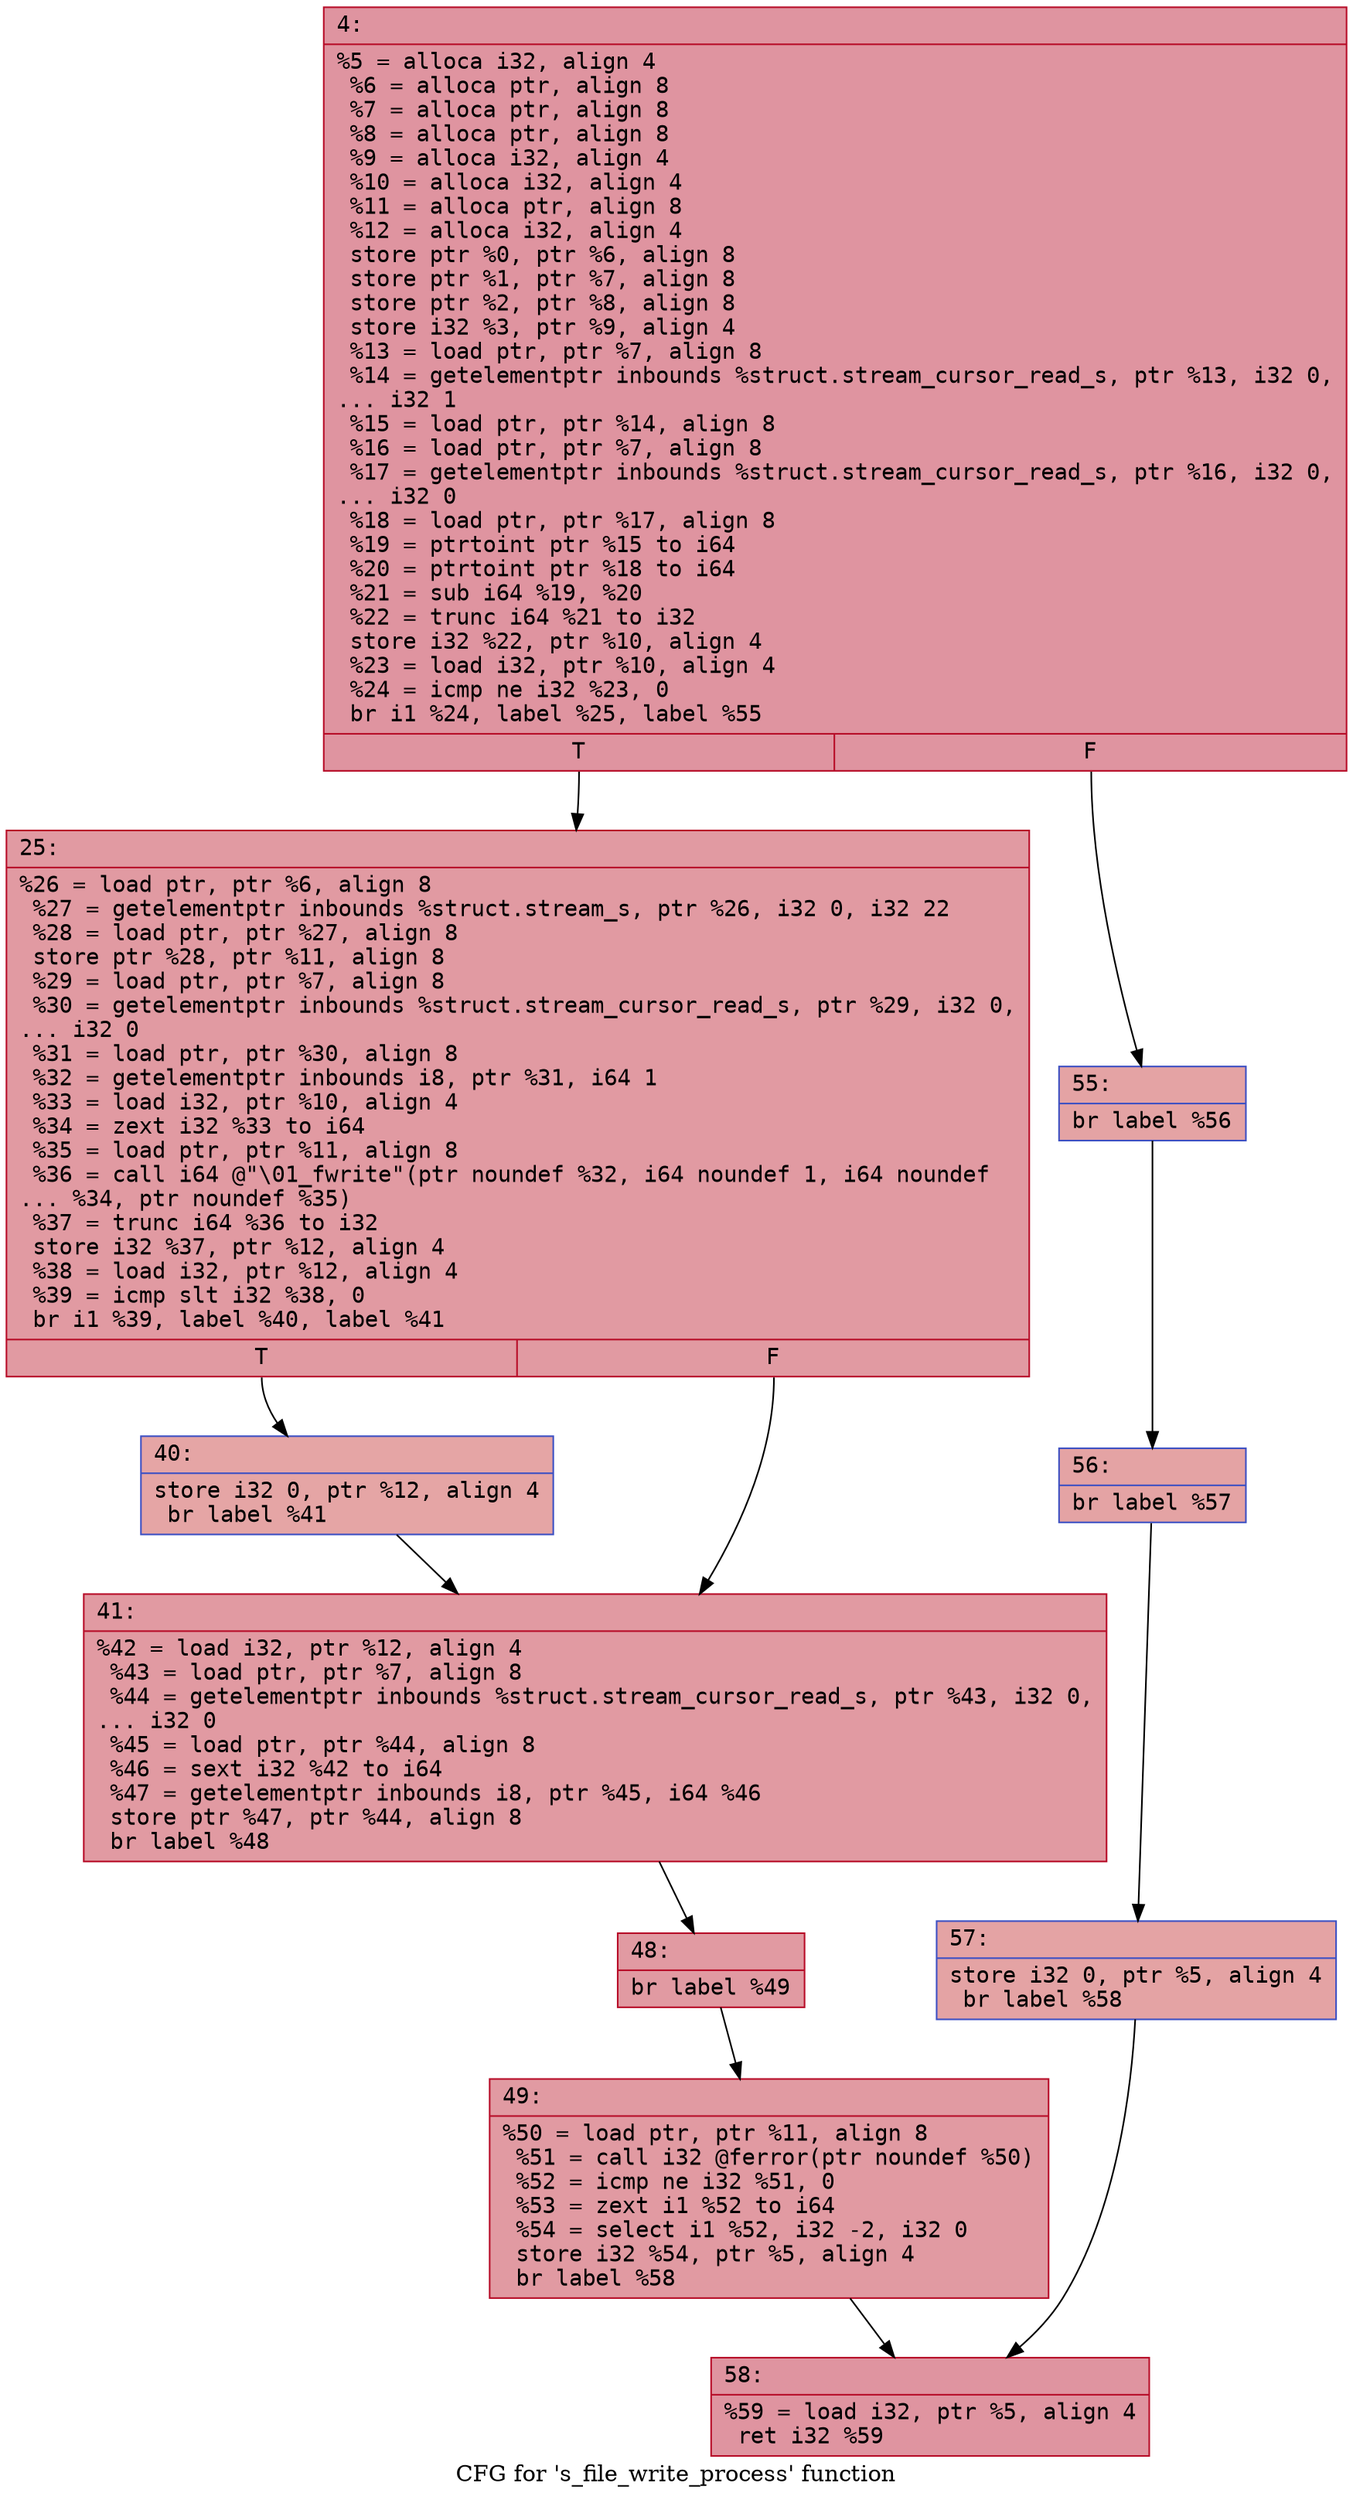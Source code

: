 digraph "CFG for 's_file_write_process' function" {
	label="CFG for 's_file_write_process' function";

	Node0x6000009a77a0 [shape=record,color="#b70d28ff", style=filled, fillcolor="#b70d2870" fontname="Courier",label="{4:\l|  %5 = alloca i32, align 4\l  %6 = alloca ptr, align 8\l  %7 = alloca ptr, align 8\l  %8 = alloca ptr, align 8\l  %9 = alloca i32, align 4\l  %10 = alloca i32, align 4\l  %11 = alloca ptr, align 8\l  %12 = alloca i32, align 4\l  store ptr %0, ptr %6, align 8\l  store ptr %1, ptr %7, align 8\l  store ptr %2, ptr %8, align 8\l  store i32 %3, ptr %9, align 4\l  %13 = load ptr, ptr %7, align 8\l  %14 = getelementptr inbounds %struct.stream_cursor_read_s, ptr %13, i32 0,\l... i32 1\l  %15 = load ptr, ptr %14, align 8\l  %16 = load ptr, ptr %7, align 8\l  %17 = getelementptr inbounds %struct.stream_cursor_read_s, ptr %16, i32 0,\l... i32 0\l  %18 = load ptr, ptr %17, align 8\l  %19 = ptrtoint ptr %15 to i64\l  %20 = ptrtoint ptr %18 to i64\l  %21 = sub i64 %19, %20\l  %22 = trunc i64 %21 to i32\l  store i32 %22, ptr %10, align 4\l  %23 = load i32, ptr %10, align 4\l  %24 = icmp ne i32 %23, 0\l  br i1 %24, label %25, label %55\l|{<s0>T|<s1>F}}"];
	Node0x6000009a77a0:s0 -> Node0x6000009a77f0[tooltip="4 -> 25\nProbability 62.50%" ];
	Node0x6000009a77a0:s1 -> Node0x6000009a7980[tooltip="4 -> 55\nProbability 37.50%" ];
	Node0x6000009a77f0 [shape=record,color="#b70d28ff", style=filled, fillcolor="#bb1b2c70" fontname="Courier",label="{25:\l|  %26 = load ptr, ptr %6, align 8\l  %27 = getelementptr inbounds %struct.stream_s, ptr %26, i32 0, i32 22\l  %28 = load ptr, ptr %27, align 8\l  store ptr %28, ptr %11, align 8\l  %29 = load ptr, ptr %7, align 8\l  %30 = getelementptr inbounds %struct.stream_cursor_read_s, ptr %29, i32 0,\l... i32 0\l  %31 = load ptr, ptr %30, align 8\l  %32 = getelementptr inbounds i8, ptr %31, i64 1\l  %33 = load i32, ptr %10, align 4\l  %34 = zext i32 %33 to i64\l  %35 = load ptr, ptr %11, align 8\l  %36 = call i64 @\"\\01_fwrite\"(ptr noundef %32, i64 noundef 1, i64 noundef\l... %34, ptr noundef %35)\l  %37 = trunc i64 %36 to i32\l  store i32 %37, ptr %12, align 4\l  %38 = load i32, ptr %12, align 4\l  %39 = icmp slt i32 %38, 0\l  br i1 %39, label %40, label %41\l|{<s0>T|<s1>F}}"];
	Node0x6000009a77f0:s0 -> Node0x6000009a7840[tooltip="25 -> 40\nProbability 37.50%" ];
	Node0x6000009a77f0:s1 -> Node0x6000009a7890[tooltip="25 -> 41\nProbability 62.50%" ];
	Node0x6000009a7840 [shape=record,color="#3d50c3ff", style=filled, fillcolor="#c5333470" fontname="Courier",label="{40:\l|  store i32 0, ptr %12, align 4\l  br label %41\l}"];
	Node0x6000009a7840 -> Node0x6000009a7890[tooltip="40 -> 41\nProbability 100.00%" ];
	Node0x6000009a7890 [shape=record,color="#b70d28ff", style=filled, fillcolor="#bb1b2c70" fontname="Courier",label="{41:\l|  %42 = load i32, ptr %12, align 4\l  %43 = load ptr, ptr %7, align 8\l  %44 = getelementptr inbounds %struct.stream_cursor_read_s, ptr %43, i32 0,\l... i32 0\l  %45 = load ptr, ptr %44, align 8\l  %46 = sext i32 %42 to i64\l  %47 = getelementptr inbounds i8, ptr %45, i64 %46\l  store ptr %47, ptr %44, align 8\l  br label %48\l}"];
	Node0x6000009a7890 -> Node0x6000009a78e0[tooltip="41 -> 48\nProbability 100.00%" ];
	Node0x6000009a78e0 [shape=record,color="#b70d28ff", style=filled, fillcolor="#bb1b2c70" fontname="Courier",label="{48:\l|  br label %49\l}"];
	Node0x6000009a78e0 -> Node0x6000009a7930[tooltip="48 -> 49\nProbability 100.00%" ];
	Node0x6000009a7930 [shape=record,color="#b70d28ff", style=filled, fillcolor="#bb1b2c70" fontname="Courier",label="{49:\l|  %50 = load ptr, ptr %11, align 8\l  %51 = call i32 @ferror(ptr noundef %50)\l  %52 = icmp ne i32 %51, 0\l  %53 = zext i1 %52 to i64\l  %54 = select i1 %52, i32 -2, i32 0\l  store i32 %54, ptr %5, align 4\l  br label %58\l}"];
	Node0x6000009a7930 -> Node0x6000009a7a70[tooltip="49 -> 58\nProbability 100.00%" ];
	Node0x6000009a7980 [shape=record,color="#3d50c3ff", style=filled, fillcolor="#c32e3170" fontname="Courier",label="{55:\l|  br label %56\l}"];
	Node0x6000009a7980 -> Node0x6000009a79d0[tooltip="55 -> 56\nProbability 100.00%" ];
	Node0x6000009a79d0 [shape=record,color="#3d50c3ff", style=filled, fillcolor="#c32e3170" fontname="Courier",label="{56:\l|  br label %57\l}"];
	Node0x6000009a79d0 -> Node0x6000009a7a20[tooltip="56 -> 57\nProbability 100.00%" ];
	Node0x6000009a7a20 [shape=record,color="#3d50c3ff", style=filled, fillcolor="#c32e3170" fontname="Courier",label="{57:\l|  store i32 0, ptr %5, align 4\l  br label %58\l}"];
	Node0x6000009a7a20 -> Node0x6000009a7a70[tooltip="57 -> 58\nProbability 100.00%" ];
	Node0x6000009a7a70 [shape=record,color="#b70d28ff", style=filled, fillcolor="#b70d2870" fontname="Courier",label="{58:\l|  %59 = load i32, ptr %5, align 4\l  ret i32 %59\l}"];
}
